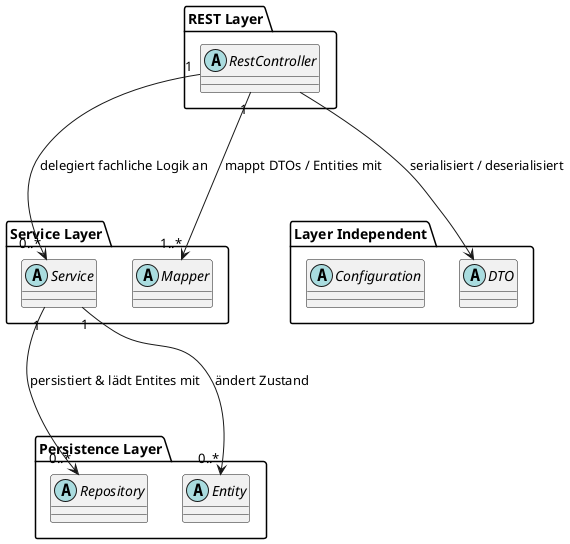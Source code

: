 @startuml Core Classes and Structures

package "REST Layer" {
    abstract class RestController
}

package "Service Layer" {
    abstract class Service
    abstract class Mapper
}

package "Persistence Layer" {
    abstract class Repository
    abstract class Entity
}

package "Layer Independent" {
    abstract class DTO
    abstract class Configuration
}

RestController "1" ---> "1..*" Mapper: mappt DTOs / Entities mit
RestController "1" --> "0..*" Service: delegiert fachliche Logik an
Service "1" ---> "0..*" Repository: persistiert & lädt Entites mit
Service "1" --> "0..*" Entity: ändert Zustand
RestController ---> DTO: serialisiert / deserialisiert

@enduml